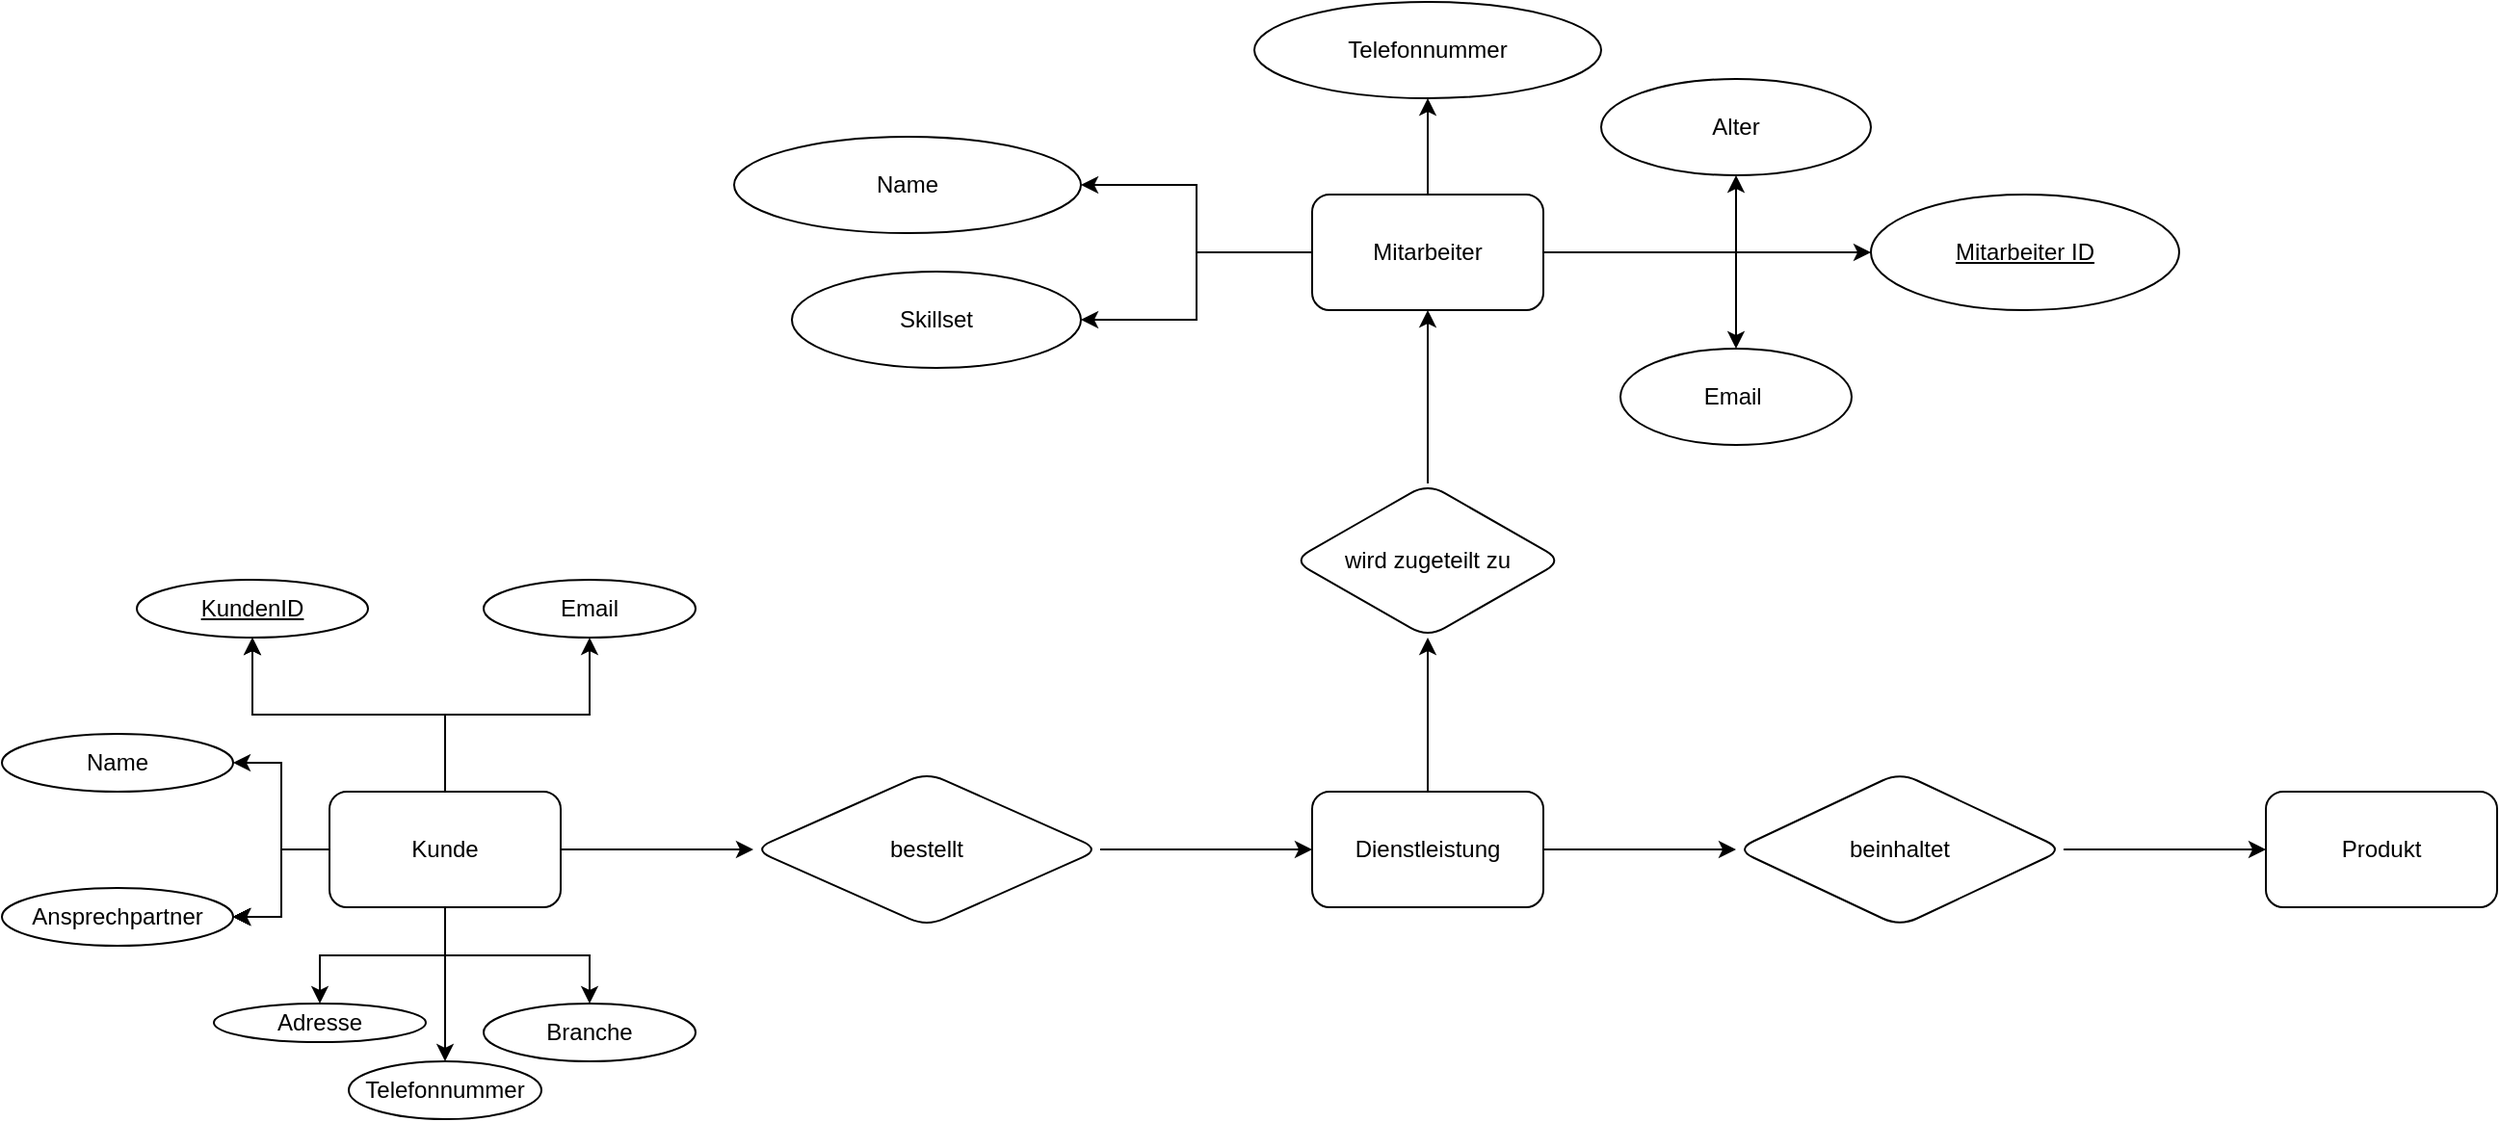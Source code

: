 <mxfile version="27.0.5">
  <diagram name="Seite-1" id="Gkrq0ntTMFLMusmggNp5">
    <mxGraphModel dx="2722" dy="1105" grid="1" gridSize="10" guides="1" tooltips="1" connect="1" arrows="1" fold="1" page="1" pageScale="1" pageWidth="827" pageHeight="1169" math="0" shadow="0">
      <root>
        <mxCell id="0" />
        <mxCell id="1" parent="0" />
        <mxCell id="m_i2i5Q3r4GWPXBIXabM-7" value="" style="edgeStyle=orthogonalEdgeStyle;rounded=0;orthogonalLoop=1;jettySize=auto;html=1;" edge="1" parent="1" source="m_i2i5Q3r4GWPXBIXabM-1" target="m_i2i5Q3r4GWPXBIXabM-6">
          <mxGeometry relative="1" as="geometry" />
        </mxCell>
        <mxCell id="m_i2i5Q3r4GWPXBIXabM-9" value="" style="edgeStyle=orthogonalEdgeStyle;rounded=0;orthogonalLoop=1;jettySize=auto;html=1;" edge="1" parent="1" source="m_i2i5Q3r4GWPXBIXabM-1" target="m_i2i5Q3r4GWPXBIXabM-8">
          <mxGeometry relative="1" as="geometry" />
        </mxCell>
        <mxCell id="m_i2i5Q3r4GWPXBIXabM-10" value="" style="edgeStyle=orthogonalEdgeStyle;rounded=0;orthogonalLoop=1;jettySize=auto;html=1;" edge="1" parent="1" source="m_i2i5Q3r4GWPXBIXabM-1" target="m_i2i5Q3r4GWPXBIXabM-6">
          <mxGeometry relative="1" as="geometry" />
        </mxCell>
        <mxCell id="m_i2i5Q3r4GWPXBIXabM-12" value="" style="edgeStyle=orthogonalEdgeStyle;rounded=0;orthogonalLoop=1;jettySize=auto;html=1;" edge="1" parent="1" source="m_i2i5Q3r4GWPXBIXabM-1" target="m_i2i5Q3r4GWPXBIXabM-11">
          <mxGeometry relative="1" as="geometry" />
        </mxCell>
        <mxCell id="m_i2i5Q3r4GWPXBIXabM-14" value="" style="edgeStyle=orthogonalEdgeStyle;rounded=0;orthogonalLoop=1;jettySize=auto;html=1;" edge="1" parent="1" source="m_i2i5Q3r4GWPXBIXabM-1" target="m_i2i5Q3r4GWPXBIXabM-13">
          <mxGeometry relative="1" as="geometry" />
        </mxCell>
        <mxCell id="m_i2i5Q3r4GWPXBIXabM-15" value="" style="edgeStyle=orthogonalEdgeStyle;rounded=0;orthogonalLoop=1;jettySize=auto;html=1;" edge="1" parent="1" source="m_i2i5Q3r4GWPXBIXabM-1" target="m_i2i5Q3r4GWPXBIXabM-13">
          <mxGeometry relative="1" as="geometry" />
        </mxCell>
        <mxCell id="m_i2i5Q3r4GWPXBIXabM-16" value="" style="edgeStyle=orthogonalEdgeStyle;rounded=0;orthogonalLoop=1;jettySize=auto;html=1;" edge="1" parent="1" source="m_i2i5Q3r4GWPXBIXabM-1" target="m_i2i5Q3r4GWPXBIXabM-13">
          <mxGeometry relative="1" as="geometry" />
        </mxCell>
        <mxCell id="m_i2i5Q3r4GWPXBIXabM-17" value="" style="edgeStyle=orthogonalEdgeStyle;rounded=0;orthogonalLoop=1;jettySize=auto;html=1;" edge="1" parent="1" source="m_i2i5Q3r4GWPXBIXabM-1" target="m_i2i5Q3r4GWPXBIXabM-13">
          <mxGeometry relative="1" as="geometry" />
        </mxCell>
        <mxCell id="m_i2i5Q3r4GWPXBIXabM-18" value="" style="edgeStyle=orthogonalEdgeStyle;rounded=0;orthogonalLoop=1;jettySize=auto;html=1;" edge="1" parent="1" source="m_i2i5Q3r4GWPXBIXabM-1" target="m_i2i5Q3r4GWPXBIXabM-13">
          <mxGeometry relative="1" as="geometry" />
        </mxCell>
        <mxCell id="m_i2i5Q3r4GWPXBIXabM-20" value="" style="edgeStyle=orthogonalEdgeStyle;rounded=0;orthogonalLoop=1;jettySize=auto;html=1;" edge="1" parent="1" source="m_i2i5Q3r4GWPXBIXabM-1" target="m_i2i5Q3r4GWPXBIXabM-19">
          <mxGeometry relative="1" as="geometry" />
        </mxCell>
        <mxCell id="m_i2i5Q3r4GWPXBIXabM-21" value="" style="edgeStyle=orthogonalEdgeStyle;rounded=0;orthogonalLoop=1;jettySize=auto;html=1;" edge="1" parent="1" source="m_i2i5Q3r4GWPXBIXabM-1" target="m_i2i5Q3r4GWPXBIXabM-13">
          <mxGeometry relative="1" as="geometry" />
        </mxCell>
        <mxCell id="m_i2i5Q3r4GWPXBIXabM-23" value="" style="edgeStyle=orthogonalEdgeStyle;rounded=0;orthogonalLoop=1;jettySize=auto;html=1;" edge="1" parent="1" source="m_i2i5Q3r4GWPXBIXabM-1" target="m_i2i5Q3r4GWPXBIXabM-22">
          <mxGeometry relative="1" as="geometry" />
        </mxCell>
        <mxCell id="m_i2i5Q3r4GWPXBIXabM-25" value="" style="edgeStyle=orthogonalEdgeStyle;rounded=0;orthogonalLoop=1;jettySize=auto;html=1;" edge="1" parent="1" source="m_i2i5Q3r4GWPXBIXabM-1" target="m_i2i5Q3r4GWPXBIXabM-24">
          <mxGeometry relative="1" as="geometry" />
        </mxCell>
        <mxCell id="m_i2i5Q3r4GWPXBIXabM-29" value="" style="edgeStyle=orthogonalEdgeStyle;rounded=0;orthogonalLoop=1;jettySize=auto;html=1;" edge="1" parent="1" source="m_i2i5Q3r4GWPXBIXabM-1" target="m_i2i5Q3r4GWPXBIXabM-28">
          <mxGeometry relative="1" as="geometry" />
        </mxCell>
        <mxCell id="m_i2i5Q3r4GWPXBIXabM-1" value="Kunde" style="rounded=1;whiteSpace=wrap;html=1;" vertex="1" parent="1">
          <mxGeometry x="-610" y="470" width="120" height="60" as="geometry" />
        </mxCell>
        <mxCell id="m_i2i5Q3r4GWPXBIXabM-6" value="&lt;u&gt;KundenID&lt;/u&gt;" style="ellipse;whiteSpace=wrap;html=1;rounded=1;" vertex="1" parent="1">
          <mxGeometry x="-710" y="360" width="120" height="30" as="geometry" />
        </mxCell>
        <mxCell id="m_i2i5Q3r4GWPXBIXabM-8" value="Name" style="ellipse;whiteSpace=wrap;html=1;rounded=1;" vertex="1" parent="1">
          <mxGeometry x="-780" y="440" width="120" height="30" as="geometry" />
        </mxCell>
        <mxCell id="m_i2i5Q3r4GWPXBIXabM-11" value="Email" style="ellipse;whiteSpace=wrap;html=1;rounded=1;" vertex="1" parent="1">
          <mxGeometry x="-530" y="360" width="110" height="30" as="geometry" />
        </mxCell>
        <mxCell id="m_i2i5Q3r4GWPXBIXabM-13" value="Ansprechpartner" style="ellipse;whiteSpace=wrap;html=1;rounded=1;" vertex="1" parent="1">
          <mxGeometry x="-780" y="520" width="120" height="30" as="geometry" />
        </mxCell>
        <mxCell id="m_i2i5Q3r4GWPXBIXabM-19" value="Branche" style="ellipse;whiteSpace=wrap;html=1;rounded=1;" vertex="1" parent="1">
          <mxGeometry x="-530" y="580" width="110" height="30" as="geometry" />
        </mxCell>
        <mxCell id="m_i2i5Q3r4GWPXBIXabM-22" value="Adresse" style="ellipse;whiteSpace=wrap;html=1;rounded=1;" vertex="1" parent="1">
          <mxGeometry x="-670" y="580" width="110" height="20" as="geometry" />
        </mxCell>
        <mxCell id="m_i2i5Q3r4GWPXBIXabM-24" value="Telefonnummer" style="ellipse;whiteSpace=wrap;html=1;rounded=1;" vertex="1" parent="1">
          <mxGeometry x="-600" y="610" width="100" height="30" as="geometry" />
        </mxCell>
        <mxCell id="m_i2i5Q3r4GWPXBIXabM-31" value="" style="edgeStyle=orthogonalEdgeStyle;rounded=0;orthogonalLoop=1;jettySize=auto;html=1;" edge="1" parent="1" source="m_i2i5Q3r4GWPXBIXabM-28" target="m_i2i5Q3r4GWPXBIXabM-30">
          <mxGeometry relative="1" as="geometry" />
        </mxCell>
        <mxCell id="m_i2i5Q3r4GWPXBIXabM-28" value="bestellt" style="rhombus;whiteSpace=wrap;html=1;rounded=1;" vertex="1" parent="1">
          <mxGeometry x="-390" y="460" width="180" height="80" as="geometry" />
        </mxCell>
        <mxCell id="m_i2i5Q3r4GWPXBIXabM-33" value="" style="edgeStyle=orthogonalEdgeStyle;rounded=0;orthogonalLoop=1;jettySize=auto;html=1;" edge="1" parent="1" source="m_i2i5Q3r4GWPXBIXabM-30" target="m_i2i5Q3r4GWPXBIXabM-32">
          <mxGeometry relative="1" as="geometry" />
        </mxCell>
        <mxCell id="m_i2i5Q3r4GWPXBIXabM-51" value="" style="edgeStyle=orthogonalEdgeStyle;rounded=0;orthogonalLoop=1;jettySize=auto;html=1;" edge="1" parent="1" source="m_i2i5Q3r4GWPXBIXabM-30" target="m_i2i5Q3r4GWPXBIXabM-50">
          <mxGeometry relative="1" as="geometry" />
        </mxCell>
        <mxCell id="m_i2i5Q3r4GWPXBIXabM-30" value="Dienstleistung" style="whiteSpace=wrap;html=1;rounded=1;" vertex="1" parent="1">
          <mxGeometry x="-100" y="470" width="120" height="60" as="geometry" />
        </mxCell>
        <mxCell id="m_i2i5Q3r4GWPXBIXabM-35" value="" style="edgeStyle=orthogonalEdgeStyle;rounded=0;orthogonalLoop=1;jettySize=auto;html=1;" edge="1" parent="1" source="m_i2i5Q3r4GWPXBIXabM-32" target="m_i2i5Q3r4GWPXBIXabM-34">
          <mxGeometry relative="1" as="geometry" />
        </mxCell>
        <mxCell id="m_i2i5Q3r4GWPXBIXabM-32" value="wird zugeteilt zu" style="rhombus;whiteSpace=wrap;html=1;rounded=1;" vertex="1" parent="1">
          <mxGeometry x="-110" y="310" width="140" height="80" as="geometry" />
        </mxCell>
        <mxCell id="m_i2i5Q3r4GWPXBIXabM-37" value="" style="edgeStyle=orthogonalEdgeStyle;rounded=0;orthogonalLoop=1;jettySize=auto;html=1;" edge="1" parent="1" source="m_i2i5Q3r4GWPXBIXabM-34" target="m_i2i5Q3r4GWPXBIXabM-36">
          <mxGeometry relative="1" as="geometry" />
        </mxCell>
        <mxCell id="m_i2i5Q3r4GWPXBIXabM-39" value="" style="edgeStyle=orthogonalEdgeStyle;rounded=0;orthogonalLoop=1;jettySize=auto;html=1;" edge="1" parent="1" source="m_i2i5Q3r4GWPXBIXabM-34" target="m_i2i5Q3r4GWPXBIXabM-38">
          <mxGeometry relative="1" as="geometry" />
        </mxCell>
        <mxCell id="m_i2i5Q3r4GWPXBIXabM-41" value="" style="edgeStyle=orthogonalEdgeStyle;rounded=0;orthogonalLoop=1;jettySize=auto;html=1;" edge="1" parent="1" source="m_i2i5Q3r4GWPXBIXabM-34" target="m_i2i5Q3r4GWPXBIXabM-40">
          <mxGeometry relative="1" as="geometry" />
        </mxCell>
        <mxCell id="m_i2i5Q3r4GWPXBIXabM-43" value="" style="edgeStyle=orthogonalEdgeStyle;rounded=0;orthogonalLoop=1;jettySize=auto;html=1;" edge="1" parent="1" source="m_i2i5Q3r4GWPXBIXabM-34" target="m_i2i5Q3r4GWPXBIXabM-42">
          <mxGeometry relative="1" as="geometry" />
        </mxCell>
        <mxCell id="m_i2i5Q3r4GWPXBIXabM-45" value="" style="edgeStyle=orthogonalEdgeStyle;rounded=0;orthogonalLoop=1;jettySize=auto;html=1;" edge="1" parent="1" source="m_i2i5Q3r4GWPXBIXabM-34" target="m_i2i5Q3r4GWPXBIXabM-44">
          <mxGeometry relative="1" as="geometry" />
        </mxCell>
        <mxCell id="m_i2i5Q3r4GWPXBIXabM-49" value="" style="edgeStyle=orthogonalEdgeStyle;rounded=0;orthogonalLoop=1;jettySize=auto;html=1;" edge="1" parent="1" source="m_i2i5Q3r4GWPXBIXabM-34" target="m_i2i5Q3r4GWPXBIXabM-48">
          <mxGeometry relative="1" as="geometry" />
        </mxCell>
        <mxCell id="m_i2i5Q3r4GWPXBIXabM-34" value="Mitarbeiter" style="whiteSpace=wrap;html=1;rounded=1;" vertex="1" parent="1">
          <mxGeometry x="-100" y="160" width="120" height="60" as="geometry" />
        </mxCell>
        <mxCell id="m_i2i5Q3r4GWPXBIXabM-36" value="&lt;u&gt;Mitarbeiter ID&lt;/u&gt;" style="ellipse;whiteSpace=wrap;html=1;rounded=1;" vertex="1" parent="1">
          <mxGeometry x="190" y="160" width="160" height="60" as="geometry" />
        </mxCell>
        <mxCell id="m_i2i5Q3r4GWPXBIXabM-38" value="Name" style="ellipse;whiteSpace=wrap;html=1;rounded=1;" vertex="1" parent="1">
          <mxGeometry x="-400" y="130" width="180" height="50" as="geometry" />
        </mxCell>
        <mxCell id="m_i2i5Q3r4GWPXBIXabM-40" value="Skillset" style="ellipse;whiteSpace=wrap;html=1;rounded=1;" vertex="1" parent="1">
          <mxGeometry x="-370" y="200" width="150" height="50" as="geometry" />
        </mxCell>
        <mxCell id="m_i2i5Q3r4GWPXBIXabM-42" value="Alter" style="ellipse;whiteSpace=wrap;html=1;rounded=1;" vertex="1" parent="1">
          <mxGeometry x="50" y="100" width="140" height="50" as="geometry" />
        </mxCell>
        <mxCell id="m_i2i5Q3r4GWPXBIXabM-44" value="Telefonnummer" style="ellipse;whiteSpace=wrap;html=1;rounded=1;" vertex="1" parent="1">
          <mxGeometry x="-130" y="60" width="180" height="50" as="geometry" />
        </mxCell>
        <mxCell id="m_i2i5Q3r4GWPXBIXabM-48" value="Email&amp;nbsp;" style="ellipse;whiteSpace=wrap;html=1;rounded=1;" vertex="1" parent="1">
          <mxGeometry x="60" y="240" width="120" height="50" as="geometry" />
        </mxCell>
        <mxCell id="m_i2i5Q3r4GWPXBIXabM-53" value="" style="edgeStyle=orthogonalEdgeStyle;rounded=0;orthogonalLoop=1;jettySize=auto;html=1;" edge="1" parent="1" source="m_i2i5Q3r4GWPXBIXabM-50" target="m_i2i5Q3r4GWPXBIXabM-52">
          <mxGeometry relative="1" as="geometry" />
        </mxCell>
        <mxCell id="m_i2i5Q3r4GWPXBIXabM-50" value="beinhaltet" style="rhombus;whiteSpace=wrap;html=1;rounded=1;" vertex="1" parent="1">
          <mxGeometry x="120" y="460" width="170" height="80" as="geometry" />
        </mxCell>
        <mxCell id="m_i2i5Q3r4GWPXBIXabM-52" value="Produkt" style="whiteSpace=wrap;html=1;rounded=1;" vertex="1" parent="1">
          <mxGeometry x="395" y="470" width="120" height="60" as="geometry" />
        </mxCell>
      </root>
    </mxGraphModel>
  </diagram>
</mxfile>
